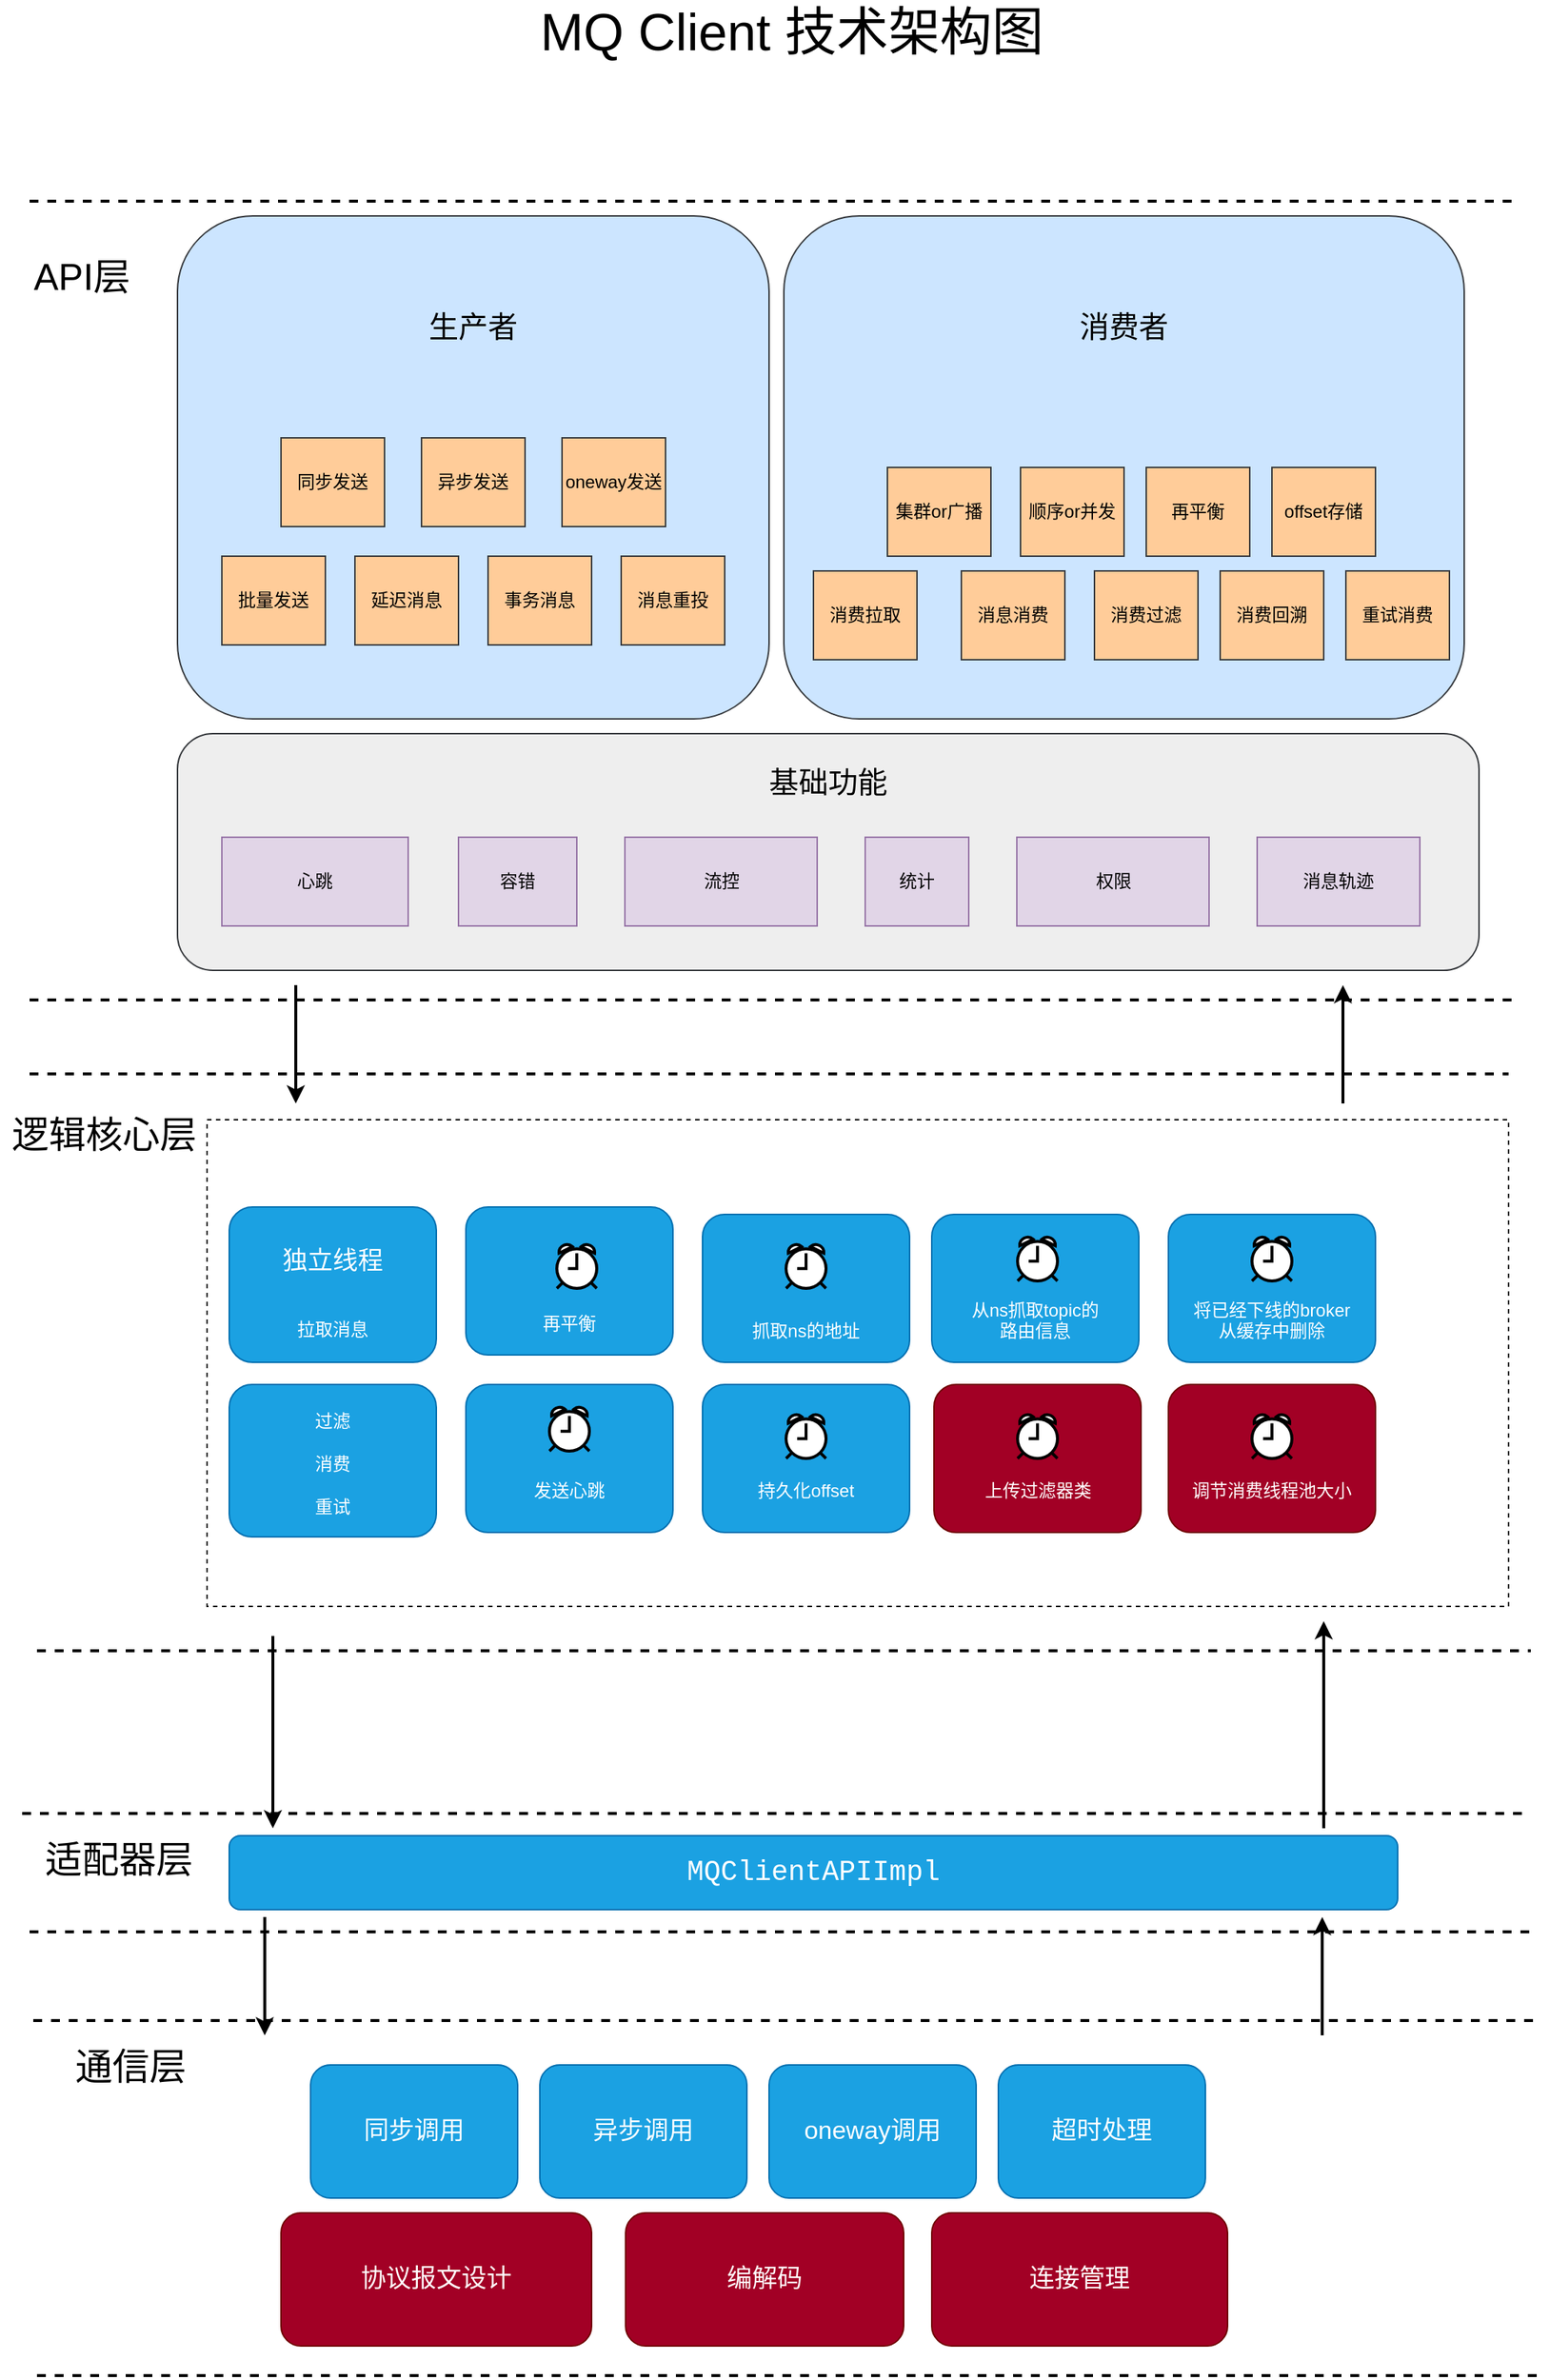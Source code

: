 <mxfile version="12.4.0" type="device" pages="1"><diagram id="J0_mWHbb9xPHB3V8CSZ9" name="Page-1"><mxGraphModel dx="946" dy="590" grid="1" gridSize="10" guides="1" tooltips="1" connect="1" arrows="1" fold="1" page="1" pageScale="1" pageWidth="827" pageHeight="1169" math="0" shadow="0"><root><mxCell id="0"/><mxCell id="1" parent="0"/><mxCell id="4VwJcNI-5ja9WmteJi4I-1" value="&lt;div style=&quot;text-align: justify ; font-size: 20px&quot;&gt;&lt;font style=&quot;font-size: 20px&quot;&gt;生产者&lt;/font&gt;&lt;/div&gt;&lt;div style=&quot;text-align: justify ; font-size: 20px&quot;&gt;&lt;font style=&quot;font-size: 20px&quot;&gt;&lt;br&gt;&lt;/font&gt;&lt;/div&gt;&lt;div style=&quot;text-align: justify ; font-size: 20px&quot;&gt;&lt;font style=&quot;font-size: 20px&quot;&gt;&lt;br&gt;&lt;/font&gt;&lt;/div&gt;&lt;div style=&quot;text-align: justify ; font-size: 20px&quot;&gt;&lt;font style=&quot;font-size: 20px&quot;&gt;&lt;br&gt;&lt;/font&gt;&lt;/div&gt;&lt;div style=&quot;text-align: justify ; font-size: 20px&quot;&gt;&lt;br&gt;&lt;/div&gt;&lt;div style=&quot;text-align: justify ; font-size: 20px&quot;&gt;&lt;br&gt;&lt;/div&gt;&lt;div style=&quot;text-align: justify ; font-size: 20px&quot;&gt;&lt;br&gt;&lt;/div&gt;&lt;div style=&quot;text-align: justify ; font-size: 20px&quot;&gt;&lt;br&gt;&lt;/div&gt;&lt;div style=&quot;text-align: justify ; font-size: 20px&quot;&gt;&lt;br&gt;&lt;/div&gt;" style="rounded=1;whiteSpace=wrap;html=1;fillColor=#cce5ff;strokeColor=#36393d;align=center;" vertex="1" parent="1"><mxGeometry x="150" y="200" width="400" height="340" as="geometry"/></mxCell><mxCell id="4VwJcNI-5ja9WmteJi4I-3" value="同步发送" style="rounded=0;whiteSpace=wrap;html=1;fillColor=#ffcc99;strokeColor=#36393d;" vertex="1" parent="1"><mxGeometry x="220" y="350" width="70" height="60" as="geometry"/></mxCell><mxCell id="4VwJcNI-5ja9WmteJi4I-5" value="异步发送" style="rounded=0;whiteSpace=wrap;html=1;fillColor=#ffcc99;strokeColor=#36393d;" vertex="1" parent="1"><mxGeometry x="315" y="350" width="70" height="60" as="geometry"/></mxCell><mxCell id="4VwJcNI-5ja9WmteJi4I-6" value="oneway发送" style="rounded=0;whiteSpace=wrap;html=1;fillColor=#ffcc99;strokeColor=#36393d;" vertex="1" parent="1"><mxGeometry x="410" y="350" width="70" height="60" as="geometry"/></mxCell><mxCell id="4VwJcNI-5ja9WmteJi4I-7" value="批量发送" style="rounded=0;whiteSpace=wrap;html=1;fillColor=#ffcc99;strokeColor=#36393d;" vertex="1" parent="1"><mxGeometry x="180" y="430" width="70" height="60" as="geometry"/></mxCell><mxCell id="4VwJcNI-5ja9WmteJi4I-9" value="延迟消息" style="rounded=0;whiteSpace=wrap;html=1;fillColor=#ffcc99;strokeColor=#36393d;" vertex="1" parent="1"><mxGeometry x="270" y="430" width="70" height="60" as="geometry"/></mxCell><mxCell id="4VwJcNI-5ja9WmteJi4I-10" value="事务消息" style="rounded=0;whiteSpace=wrap;html=1;fillColor=#ffcc99;strokeColor=#36393d;" vertex="1" parent="1"><mxGeometry x="360" y="430" width="70" height="60" as="geometry"/></mxCell><mxCell id="4VwJcNI-5ja9WmteJi4I-11" value="消息重投" style="rounded=0;whiteSpace=wrap;html=1;fillColor=#ffcc99;strokeColor=#36393d;" vertex="1" parent="1"><mxGeometry x="450" y="430" width="70" height="60" as="geometry"/></mxCell><mxCell id="4VwJcNI-5ja9WmteJi4I-15" value="&lt;div style=&quot;text-align: justify ; font-size: 20px&quot;&gt;&lt;font style=&quot;font-size: 20px&quot;&gt;消费者&lt;/font&gt;&lt;/div&gt;&lt;div style=&quot;text-align: justify ; font-size: 20px&quot;&gt;&lt;font style=&quot;font-size: 20px&quot;&gt;&lt;br&gt;&lt;/font&gt;&lt;/div&gt;&lt;div style=&quot;text-align: justify ; font-size: 20px&quot;&gt;&lt;font style=&quot;font-size: 20px&quot;&gt;&lt;br&gt;&lt;/font&gt;&lt;/div&gt;&lt;div style=&quot;text-align: justify ; font-size: 20px&quot;&gt;&lt;font style=&quot;font-size: 20px&quot;&gt;&lt;br&gt;&lt;/font&gt;&lt;/div&gt;&lt;div style=&quot;text-align: justify ; font-size: 20px&quot;&gt;&lt;br&gt;&lt;/div&gt;&lt;div style=&quot;text-align: justify ; font-size: 20px&quot;&gt;&lt;br&gt;&lt;/div&gt;&lt;div style=&quot;text-align: justify ; font-size: 20px&quot;&gt;&lt;br&gt;&lt;/div&gt;&lt;div style=&quot;text-align: justify ; font-size: 20px&quot;&gt;&lt;br&gt;&lt;/div&gt;&lt;div style=&quot;text-align: justify ; font-size: 20px&quot;&gt;&lt;br&gt;&lt;/div&gt;" style="rounded=1;whiteSpace=wrap;html=1;fillColor=#cce5ff;strokeColor=#36393d;align=center;" vertex="1" parent="1"><mxGeometry x="560" y="200" width="460" height="340" as="geometry"/></mxCell><mxCell id="4VwJcNI-5ja9WmteJi4I-16" value="集群or广播" style="rounded=0;whiteSpace=wrap;html=1;fillColor=#ffcc99;strokeColor=#36393d;" vertex="1" parent="1"><mxGeometry x="630" y="370" width="70" height="60" as="geometry"/></mxCell><mxCell id="4VwJcNI-5ja9WmteJi4I-17" value="顺序or并发" style="rounded=0;whiteSpace=wrap;html=1;fillColor=#ffcc99;strokeColor=#36393d;" vertex="1" parent="1"><mxGeometry x="720" y="370" width="70" height="60" as="geometry"/></mxCell><mxCell id="4VwJcNI-5ja9WmteJi4I-18" value="再平衡" style="rounded=0;whiteSpace=wrap;html=1;fillColor=#ffcc99;strokeColor=#36393d;" vertex="1" parent="1"><mxGeometry x="805" y="370" width="70" height="60" as="geometry"/></mxCell><mxCell id="4VwJcNI-5ja9WmteJi4I-19" value="offset存储" style="rounded=0;whiteSpace=wrap;html=1;fillColor=#ffcc99;strokeColor=#36393d;" vertex="1" parent="1"><mxGeometry x="890" y="370" width="70" height="60" as="geometry"/></mxCell><mxCell id="4VwJcNI-5ja9WmteJi4I-20" value="消费拉取" style="rounded=0;whiteSpace=wrap;html=1;fillColor=#ffcc99;strokeColor=#36393d;" vertex="1" parent="1"><mxGeometry x="580" y="440" width="70" height="60" as="geometry"/></mxCell><mxCell id="4VwJcNI-5ja9WmteJi4I-21" value="消息消费" style="rounded=0;whiteSpace=wrap;html=1;fillColor=#ffcc99;strokeColor=#36393d;" vertex="1" parent="1"><mxGeometry x="680" y="440" width="70" height="60" as="geometry"/></mxCell><mxCell id="4VwJcNI-5ja9WmteJi4I-22" value="消费过滤" style="rounded=0;whiteSpace=wrap;html=1;fillColor=#ffcc99;strokeColor=#36393d;" vertex="1" parent="1"><mxGeometry x="770" y="440" width="70" height="60" as="geometry"/></mxCell><mxCell id="4VwJcNI-5ja9WmteJi4I-23" value="消费回溯" style="rounded=0;whiteSpace=wrap;html=1;fillColor=#ffcc99;strokeColor=#36393d;" vertex="1" parent="1"><mxGeometry x="855" y="440" width="70" height="60" as="geometry"/></mxCell><mxCell id="4VwJcNI-5ja9WmteJi4I-24" value="重试消费" style="rounded=0;whiteSpace=wrap;html=1;fillColor=#ffcc99;strokeColor=#36393d;" vertex="1" parent="1"><mxGeometry x="940" y="440" width="70" height="60" as="geometry"/></mxCell><mxCell id="4VwJcNI-5ja9WmteJi4I-26" value="&lt;div style=&quot;text-align: justify ; font-size: 20px&quot;&gt;基础功能&lt;/div&gt;&lt;div style=&quot;text-align: justify ; font-size: 20px&quot;&gt;&lt;br&gt;&lt;/div&gt;&lt;div style=&quot;text-align: justify ; font-size: 20px&quot;&gt;&lt;br&gt;&lt;/div&gt;&lt;div style=&quot;text-align: justify ; font-size: 20px&quot;&gt;&lt;br&gt;&lt;/div&gt;&lt;div style=&quot;text-align: justify ; font-size: 20px&quot;&gt;&lt;br&gt;&lt;/div&gt;" style="rounded=1;whiteSpace=wrap;html=1;fillColor=#eeeeee;strokeColor=#36393d;align=center;" vertex="1" parent="1"><mxGeometry x="150" y="550" width="880" height="160" as="geometry"/></mxCell><mxCell id="4VwJcNI-5ja9WmteJi4I-30" value="容错" style="rounded=0;whiteSpace=wrap;html=1;fillColor=#e1d5e7;strokeColor=#9673a6;" vertex="1" parent="1"><mxGeometry x="340" y="620" width="80" height="60" as="geometry"/></mxCell><mxCell id="4VwJcNI-5ja9WmteJi4I-31" value="流控" style="rounded=0;whiteSpace=wrap;html=1;fillColor=#e1d5e7;strokeColor=#9673a6;" vertex="1" parent="1"><mxGeometry x="452.5" y="620" width="130" height="60" as="geometry"/></mxCell><mxCell id="4VwJcNI-5ja9WmteJi4I-32" value="统计" style="rounded=0;whiteSpace=wrap;html=1;fillColor=#e1d5e7;strokeColor=#9673a6;" vertex="1" parent="1"><mxGeometry x="615" y="620" width="70" height="60" as="geometry"/></mxCell><mxCell id="4VwJcNI-5ja9WmteJi4I-33" value="权限" style="rounded=0;whiteSpace=wrap;html=1;fillColor=#e1d5e7;strokeColor=#9673a6;" vertex="1" parent="1"><mxGeometry x="717.5" y="620" width="130" height="60" as="geometry"/></mxCell><mxCell id="4VwJcNI-5ja9WmteJi4I-34" value="心跳" style="rounded=0;whiteSpace=wrap;html=1;fillColor=#e1d5e7;strokeColor=#9673a6;" vertex="1" parent="1"><mxGeometry x="180" y="620" width="126" height="60" as="geometry"/></mxCell><mxCell id="4VwJcNI-5ja9WmteJi4I-35" value="消息轨迹" style="rounded=0;whiteSpace=wrap;html=1;fillColor=#e1d5e7;strokeColor=#9673a6;" vertex="1" parent="1"><mxGeometry x="880" y="620" width="110" height="60" as="geometry"/></mxCell><mxCell id="4VwJcNI-5ja9WmteJi4I-37" value="" style="endArrow=none;dashed=1;html=1;strokeWidth=2;" edge="1" parent="1"><mxGeometry width="50" height="50" relative="1" as="geometry"><mxPoint x="50" y="730" as="sourcePoint"/><mxPoint x="1054" y="730" as="targetPoint"/></mxGeometry></mxCell><mxCell id="4VwJcNI-5ja9WmteJi4I-38" value="" style="endArrow=none;dashed=1;html=1;strokeWidth=2;" edge="1" parent="1"><mxGeometry width="50" height="50" relative="1" as="geometry"><mxPoint x="50" y="190" as="sourcePoint"/><mxPoint x="1054" y="190" as="targetPoint"/></mxGeometry></mxCell><mxCell id="4VwJcNI-5ja9WmteJi4I-39" value="&lt;font style=&quot;font-size: 25px&quot;&gt;API层&lt;/font&gt;" style="text;html=1;align=center;verticalAlign=middle;resizable=0;points=[];;autosize=1;strokeWidth=2;" vertex="1" parent="1"><mxGeometry x="45" y="230" width="80" height="20" as="geometry"/></mxCell><mxCell id="4VwJcNI-5ja9WmteJi4I-42" value="" style="endArrow=classic;html=1;strokeWidth=2;" edge="1" parent="1"><mxGeometry width="50" height="50" relative="1" as="geometry"><mxPoint x="230" y="720" as="sourcePoint"/><mxPoint x="230" y="800" as="targetPoint"/></mxGeometry></mxCell><mxCell id="4VwJcNI-5ja9WmteJi4I-43" value="" style="endArrow=none;dashed=1;html=1;strokeWidth=2;" edge="1" parent="1"><mxGeometry width="50" height="50" relative="1" as="geometry"><mxPoint x="50" y="780" as="sourcePoint"/><mxPoint x="1050" y="780" as="targetPoint"/></mxGeometry></mxCell><mxCell id="4VwJcNI-5ja9WmteJi4I-44" value="" style="endArrow=none;dashed=1;html=1;strokeWidth=2;" edge="1" parent="1"><mxGeometry width="50" height="50" relative="1" as="geometry"><mxPoint x="55" y="1170" as="sourcePoint"/><mxPoint x="1065" y="1170" as="targetPoint"/></mxGeometry></mxCell><mxCell id="4VwJcNI-5ja9WmteJi4I-45" value="" style="endArrow=classic;html=1;strokeWidth=2;" edge="1" parent="1"><mxGeometry width="50" height="50" relative="1" as="geometry"><mxPoint x="938" y="800" as="sourcePoint"/><mxPoint x="938" y="720" as="targetPoint"/></mxGeometry></mxCell><mxCell id="4VwJcNI-5ja9WmteJi4I-46" value="&lt;span style=&quot;font-size: 25px&quot;&gt;逻辑核心层&lt;/span&gt;" style="text;html=1;align=center;verticalAlign=middle;resizable=0;points=[];;autosize=1;strokeWidth=2;" vertex="1" parent="1"><mxGeometry x="30" y="810" width="140" height="20" as="geometry"/></mxCell><mxCell id="4VwJcNI-5ja9WmteJi4I-47" value="&lt;font style=&quot;font-size: 35px&quot;&gt;MQ Client 技术架构图&lt;/font&gt;" style="text;html=1;align=center;verticalAlign=middle;resizable=0;points=[];;autosize=1;strokeWidth=2;" vertex="1" parent="1"><mxGeometry x="385" y="60" width="360" height="30" as="geometry"/></mxCell><mxCell id="4VwJcNI-5ja9WmteJi4I-48" value="&lt;font style=&quot;font-size: 20px&quot;&gt;&lt;br&gt;&lt;br&gt;&lt;br&gt;&lt;br&gt;&lt;br&gt;&lt;br&gt;&lt;br&gt;&lt;br&gt;&lt;br&gt;&lt;br&gt;&lt;br&gt;&lt;br&gt;&lt;br&gt;&lt;br&gt;&lt;br&gt;&lt;/font&gt;" style="rounded=0;whiteSpace=wrap;html=1;strokeWidth=1;dashed=1;" vertex="1" parent="1"><mxGeometry x="170" y="811" width="880" height="329" as="geometry"/></mxCell><mxCell id="4VwJcNI-5ja9WmteJi4I-62" value="&lt;br&gt;&lt;br&gt;&lt;br&gt;&lt;br&gt;抓取ns的地址" style="rounded=1;whiteSpace=wrap;html=1;strokeWidth=1;fillColor=#1ba1e2;strokeColor=#006EAF;fontColor=#ffffff;" vertex="1" parent="1"><mxGeometry x="505" y="875" width="140" height="100" as="geometry"/></mxCell><mxCell id="4VwJcNI-5ja9WmteJi4I-49" value="" style="html=1;verticalLabelPosition=bottom;align=center;labelBackgroundColor=#ffffff;verticalAlign=top;strokeWidth=2;shadow=0;dashed=0;shape=mxgraph.ios7.icons.alarm_clock;" vertex="1" parent="1"><mxGeometry x="561.5" y="895" width="27" height="30" as="geometry"/></mxCell><mxCell id="4VwJcNI-5ja9WmteJi4I-66" value="&lt;br&gt;&lt;br&gt;&lt;br&gt;从ns抓取topic的&lt;br&gt;路由信息" style="rounded=1;whiteSpace=wrap;html=1;strokeWidth=1;fillColor=#1ba1e2;strokeColor=#006EAF;fontColor=#ffffff;" vertex="1" parent="1"><mxGeometry x="660" y="875" width="140" height="100" as="geometry"/></mxCell><mxCell id="4VwJcNI-5ja9WmteJi4I-67" value="" style="html=1;verticalLabelPosition=bottom;align=center;labelBackgroundColor=#ffffff;verticalAlign=top;strokeWidth=2;shadow=0;dashed=0;shape=mxgraph.ios7.icons.alarm_clock;" vertex="1" parent="1"><mxGeometry x="718" y="890" width="27" height="30" as="geometry"/></mxCell><mxCell id="4VwJcNI-5ja9WmteJi4I-70" value="&lt;br&gt;&lt;br&gt;&lt;br&gt;将已经下线的broker&lt;br&gt;从缓存中删除" style="rounded=1;whiteSpace=wrap;html=1;strokeWidth=1;fillColor=#1ba1e2;strokeColor=#006EAF;fontColor=#ffffff;" vertex="1" parent="1"><mxGeometry x="820" y="875" width="140" height="100" as="geometry"/></mxCell><mxCell id="4VwJcNI-5ja9WmteJi4I-71" value="" style="html=1;verticalLabelPosition=bottom;align=center;labelBackgroundColor=#ffffff;verticalAlign=top;strokeWidth=2;shadow=0;dashed=0;shape=mxgraph.ios7.icons.alarm_clock;" vertex="1" parent="1"><mxGeometry x="876.5" y="890" width="27" height="30" as="geometry"/></mxCell><mxCell id="4VwJcNI-5ja9WmteJi4I-72" value="&lt;br&gt;&lt;br&gt;&lt;br&gt;发送心跳" style="rounded=1;whiteSpace=wrap;html=1;strokeWidth=1;fillColor=#1ba1e2;strokeColor=#006EAF;fontColor=#ffffff;" vertex="1" parent="1"><mxGeometry x="345" y="990" width="140" height="100" as="geometry"/></mxCell><mxCell id="4VwJcNI-5ja9WmteJi4I-73" value="" style="html=1;verticalLabelPosition=bottom;align=center;labelBackgroundColor=#ffffff;verticalAlign=top;strokeWidth=2;shadow=0;dashed=0;shape=mxgraph.ios7.icons.alarm_clock;" vertex="1" parent="1"><mxGeometry x="401.5" y="1005" width="27" height="30" as="geometry"/></mxCell><mxCell id="4VwJcNI-5ja9WmteJi4I-74" value="&lt;br&gt;&lt;br&gt;&lt;br&gt;上传过滤器类" style="rounded=1;whiteSpace=wrap;html=1;strokeWidth=1;fillColor=#a20025;strokeColor=#6F0000;fontColor=#ffffff;" vertex="1" parent="1"><mxGeometry x="661.5" y="990" width="140" height="100" as="geometry"/></mxCell><mxCell id="4VwJcNI-5ja9WmteJi4I-75" value="" style="html=1;verticalLabelPosition=bottom;align=center;labelBackgroundColor=#ffffff;verticalAlign=top;strokeWidth=2;shadow=0;dashed=0;shape=mxgraph.ios7.icons.alarm_clock;" vertex="1" parent="1"><mxGeometry x="718" y="1010" width="27" height="30" as="geometry"/></mxCell><mxCell id="4VwJcNI-5ja9WmteJi4I-76" value="&lt;br&gt;&lt;br&gt;&lt;br&gt;持久化offset" style="rounded=1;whiteSpace=wrap;html=1;strokeWidth=1;fillColor=#1ba1e2;strokeColor=#006EAF;fontColor=#ffffff;" vertex="1" parent="1"><mxGeometry x="505" y="990" width="140" height="100" as="geometry"/></mxCell><mxCell id="4VwJcNI-5ja9WmteJi4I-77" value="" style="html=1;verticalLabelPosition=bottom;align=center;labelBackgroundColor=#ffffff;verticalAlign=top;strokeWidth=2;shadow=0;dashed=0;shape=mxgraph.ios7.icons.alarm_clock;" vertex="1" parent="1"><mxGeometry x="561.5" y="1010" width="27" height="30" as="geometry"/></mxCell><mxCell id="4VwJcNI-5ja9WmteJi4I-78" value="&lt;br&gt;&lt;br&gt;&lt;br&gt;调节消费线程池大小" style="rounded=1;whiteSpace=wrap;html=1;strokeWidth=1;fillColor=#a20025;strokeColor=#6F0000;fontColor=#ffffff;" vertex="1" parent="1"><mxGeometry x="820" y="990" width="140" height="100" as="geometry"/></mxCell><mxCell id="4VwJcNI-5ja9WmteJi4I-79" value="" style="html=1;verticalLabelPosition=bottom;align=center;labelBackgroundColor=#ffffff;verticalAlign=top;strokeWidth=2;shadow=0;dashed=0;shape=mxgraph.ios7.icons.alarm_clock;" vertex="1" parent="1"><mxGeometry x="876.5" y="1010" width="27" height="30" as="geometry"/></mxCell><mxCell id="4VwJcNI-5ja9WmteJi4I-80" value="&lt;br&gt;&lt;br&gt;&lt;br&gt;&lt;br&gt;再平衡" style="rounded=1;whiteSpace=wrap;html=1;strokeWidth=1;fillColor=#1ba1e2;strokeColor=#006EAF;fontColor=#ffffff;" vertex="1" parent="1"><mxGeometry x="345" y="870" width="140" height="100" as="geometry"/></mxCell><mxCell id="4VwJcNI-5ja9WmteJi4I-81" value="" style="html=1;verticalLabelPosition=bottom;align=center;labelBackgroundColor=#ffffff;verticalAlign=top;strokeWidth=2;shadow=0;dashed=0;shape=mxgraph.ios7.icons.alarm_clock;" vertex="1" parent="1"><mxGeometry x="406.5" y="895" width="27" height="30" as="geometry"/></mxCell><mxCell id="4VwJcNI-5ja9WmteJi4I-82" value="&lt;br&gt;&lt;br&gt;&lt;br&gt;&lt;br&gt;&lt;font style=&quot;font-size: 17px&quot;&gt;&lt;br&gt;&lt;br&gt;&lt;br&gt;&lt;br&gt;独立线程&lt;/font&gt;&lt;br&gt;&lt;br&gt;&lt;br&gt;拉取消息&lt;br&gt;&lt;br&gt;&lt;br&gt;&lt;br&gt;&lt;br&gt;&lt;br&gt;&lt;br&gt;&lt;br&gt;&lt;br&gt;&lt;br&gt;" style="rounded=1;whiteSpace=wrap;html=1;strokeWidth=1;fillColor=#1ba1e2;strokeColor=#006EAF;fontColor=#ffffff;" vertex="1" parent="1"><mxGeometry x="185" y="870" width="140" height="105" as="geometry"/></mxCell><mxCell id="4VwJcNI-5ja9WmteJi4I-83" value="&lt;br&gt;&lt;br&gt;&lt;br&gt;&lt;br&gt;&lt;font style=&quot;font-size: 17px&quot;&gt;&lt;br&gt;&lt;br&gt;&lt;br&gt;&lt;/font&gt;过滤&lt;br&gt;&lt;br&gt;消费&lt;br&gt;&lt;br&gt;重试&lt;br&gt;&lt;br&gt;&lt;br&gt;&lt;br&gt;&lt;br&gt;&lt;br&gt;&lt;br&gt;&lt;br&gt;&lt;br&gt;" style="rounded=1;whiteSpace=wrap;html=1;strokeWidth=1;fillColor=#1ba1e2;strokeColor=#006EAF;fontColor=#ffffff;" vertex="1" parent="1"><mxGeometry x="185" y="990" width="140" height="103" as="geometry"/></mxCell><mxCell id="4VwJcNI-5ja9WmteJi4I-85" value="" style="endArrow=none;dashed=1;html=1;strokeWidth=2;" edge="1" parent="1"><mxGeometry width="50" height="50" relative="1" as="geometry"><mxPoint x="45" y="1280" as="sourcePoint"/><mxPoint x="1065" y="1280" as="targetPoint"/></mxGeometry></mxCell><mxCell id="4VwJcNI-5ja9WmteJi4I-86" value="" style="endArrow=none;dashed=1;html=1;strokeWidth=2;" edge="1" parent="1"><mxGeometry width="50" height="50" relative="1" as="geometry"><mxPoint x="50" y="1360" as="sourcePoint"/><mxPoint x="1070" y="1360" as="targetPoint"/></mxGeometry></mxCell><mxCell id="4VwJcNI-5ja9WmteJi4I-88" value="&lt;span style=&quot;font-size: 25px&quot;&gt;适配器层&lt;/span&gt;" style="text;html=1;align=center;verticalAlign=middle;resizable=0;points=[];;autosize=1;strokeWidth=2;" vertex="1" parent="1"><mxGeometry x="50" y="1300" width="120" height="20" as="geometry"/></mxCell><mxCell id="4VwJcNI-5ja9WmteJi4I-90" value="&lt;font face=&quot;Courier New&quot; style=&quot;font-size: 19px&quot;&gt;MQClientAPIImpl&lt;/font&gt;" style="rounded=1;whiteSpace=wrap;html=1;strokeWidth=1;fillColor=#1ba1e2;strokeColor=#006EAF;fontColor=#ffffff;" vertex="1" parent="1"><mxGeometry x="185" y="1295" width="790" height="50" as="geometry"/></mxCell><mxCell id="4VwJcNI-5ja9WmteJi4I-91" style="edgeStyle=orthogonalEdgeStyle;rounded=0;orthogonalLoop=1;jettySize=auto;html=1;exitX=0.5;exitY=1;exitDx=0;exitDy=0;strokeWidth=2;" edge="1" parent="1" source="4VwJcNI-5ja9WmteJi4I-48" target="4VwJcNI-5ja9WmteJi4I-48"><mxGeometry relative="1" as="geometry"/></mxCell><mxCell id="4VwJcNI-5ja9WmteJi4I-92" value="" style="endArrow=classic;html=1;strokeWidth=2;" edge="1" parent="1"><mxGeometry width="50" height="50" relative="1" as="geometry"><mxPoint x="214.5" y="1160" as="sourcePoint"/><mxPoint x="214.5" y="1290" as="targetPoint"/></mxGeometry></mxCell><mxCell id="4VwJcNI-5ja9WmteJi4I-93" value="" style="endArrow=classic;html=1;strokeWidth=2;" edge="1" parent="1"><mxGeometry width="50" height="50" relative="1" as="geometry"><mxPoint x="925" y="1290" as="sourcePoint"/><mxPoint x="925" y="1150" as="targetPoint"/></mxGeometry></mxCell><mxCell id="4VwJcNI-5ja9WmteJi4I-94" value="" style="endArrow=none;dashed=1;html=1;strokeWidth=2;" edge="1" parent="1"><mxGeometry width="50" height="50" relative="1" as="geometry"><mxPoint x="52.5" y="1420" as="sourcePoint"/><mxPoint x="1072.5" y="1420" as="targetPoint"/></mxGeometry></mxCell><mxCell id="4VwJcNI-5ja9WmteJi4I-95" value="" style="endArrow=none;dashed=1;html=1;strokeWidth=2;" edge="1" parent="1"><mxGeometry width="50" height="50" relative="1" as="geometry"><mxPoint x="55" y="1660" as="sourcePoint"/><mxPoint x="1075" y="1660" as="targetPoint"/></mxGeometry></mxCell><mxCell id="4VwJcNI-5ja9WmteJi4I-96" value="&lt;span style=&quot;font-size: 25px&quot;&gt;通信层&lt;/span&gt;" style="text;html=1;align=center;verticalAlign=middle;resizable=0;points=[];;autosize=1;strokeWidth=2;" vertex="1" parent="1"><mxGeometry x="72.5" y="1440" width="90" height="20" as="geometry"/></mxCell><mxCell id="4VwJcNI-5ja9WmteJi4I-98" value="" style="endArrow=classic;html=1;strokeWidth=2;" edge="1" parent="1"><mxGeometry width="50" height="50" relative="1" as="geometry"><mxPoint x="209" y="1350" as="sourcePoint"/><mxPoint x="209" y="1430" as="targetPoint"/></mxGeometry></mxCell><mxCell id="4VwJcNI-5ja9WmteJi4I-99" value="&lt;font style=&quot;font-size: 17px&quot;&gt;同步调用&lt;/font&gt;" style="rounded=1;whiteSpace=wrap;html=1;strokeWidth=1;fillColor=#1ba1e2;strokeColor=#006EAF;fontColor=#ffffff;" vertex="1" parent="1"><mxGeometry x="240" y="1450" width="140" height="90" as="geometry"/></mxCell><mxCell id="4VwJcNI-5ja9WmteJi4I-100" value="&lt;font style=&quot;font-size: 17px&quot;&gt;异步调用&lt;/font&gt;" style="rounded=1;whiteSpace=wrap;html=1;strokeWidth=1;fillColor=#1ba1e2;strokeColor=#006EAF;fontColor=#ffffff;" vertex="1" parent="1"><mxGeometry x="395" y="1450" width="140" height="90" as="geometry"/></mxCell><mxCell id="4VwJcNI-5ja9WmteJi4I-101" value="" style="endArrow=classic;html=1;strokeWidth=2;" edge="1" parent="1"><mxGeometry width="50" height="50" relative="1" as="geometry"><mxPoint x="924" y="1430" as="sourcePoint"/><mxPoint x="924" y="1350" as="targetPoint"/></mxGeometry></mxCell><mxCell id="4VwJcNI-5ja9WmteJi4I-102" value="&lt;font style=&quot;font-size: 17px&quot;&gt;oneway调用&lt;/font&gt;" style="rounded=1;whiteSpace=wrap;html=1;strokeWidth=1;fillColor=#1ba1e2;strokeColor=#006EAF;fontColor=#ffffff;" vertex="1" parent="1"><mxGeometry x="550" y="1450" width="140" height="90" as="geometry"/></mxCell><mxCell id="4VwJcNI-5ja9WmteJi4I-103" value="&lt;span style=&quot;font-size: 17px&quot;&gt;超时处理&lt;/span&gt;" style="rounded=1;whiteSpace=wrap;html=1;strokeWidth=1;fillColor=#1ba1e2;strokeColor=#006EAF;fontColor=#ffffff;" vertex="1" parent="1"><mxGeometry x="705" y="1450" width="140" height="90" as="geometry"/></mxCell><mxCell id="4VwJcNI-5ja9WmteJi4I-104" value="&lt;span style=&quot;font-size: 17px&quot;&gt;协议报文设计&lt;/span&gt;" style="rounded=1;whiteSpace=wrap;html=1;strokeWidth=1;fillColor=#a20025;strokeColor=#6F0000;fontColor=#ffffff;" vertex="1" parent="1"><mxGeometry x="220" y="1550" width="210" height="90" as="geometry"/></mxCell><mxCell id="4VwJcNI-5ja9WmteJi4I-105" value="&lt;span style=&quot;font-size: 17px&quot;&gt;编解码&lt;/span&gt;" style="rounded=1;whiteSpace=wrap;html=1;strokeWidth=1;fillColor=#a20025;strokeColor=#6F0000;fontColor=#ffffff;" vertex="1" parent="1"><mxGeometry x="453" y="1550" width="188" height="90" as="geometry"/></mxCell><mxCell id="4VwJcNI-5ja9WmteJi4I-106" value="&lt;span style=&quot;font-size: 17px&quot;&gt;连接管理&lt;/span&gt;" style="rounded=1;whiteSpace=wrap;html=1;strokeWidth=1;fillColor=#a20025;strokeColor=#6F0000;fontColor=#ffffff;" vertex="1" parent="1"><mxGeometry x="660" y="1550" width="200" height="90" as="geometry"/></mxCell></root></mxGraphModel></diagram></mxfile>